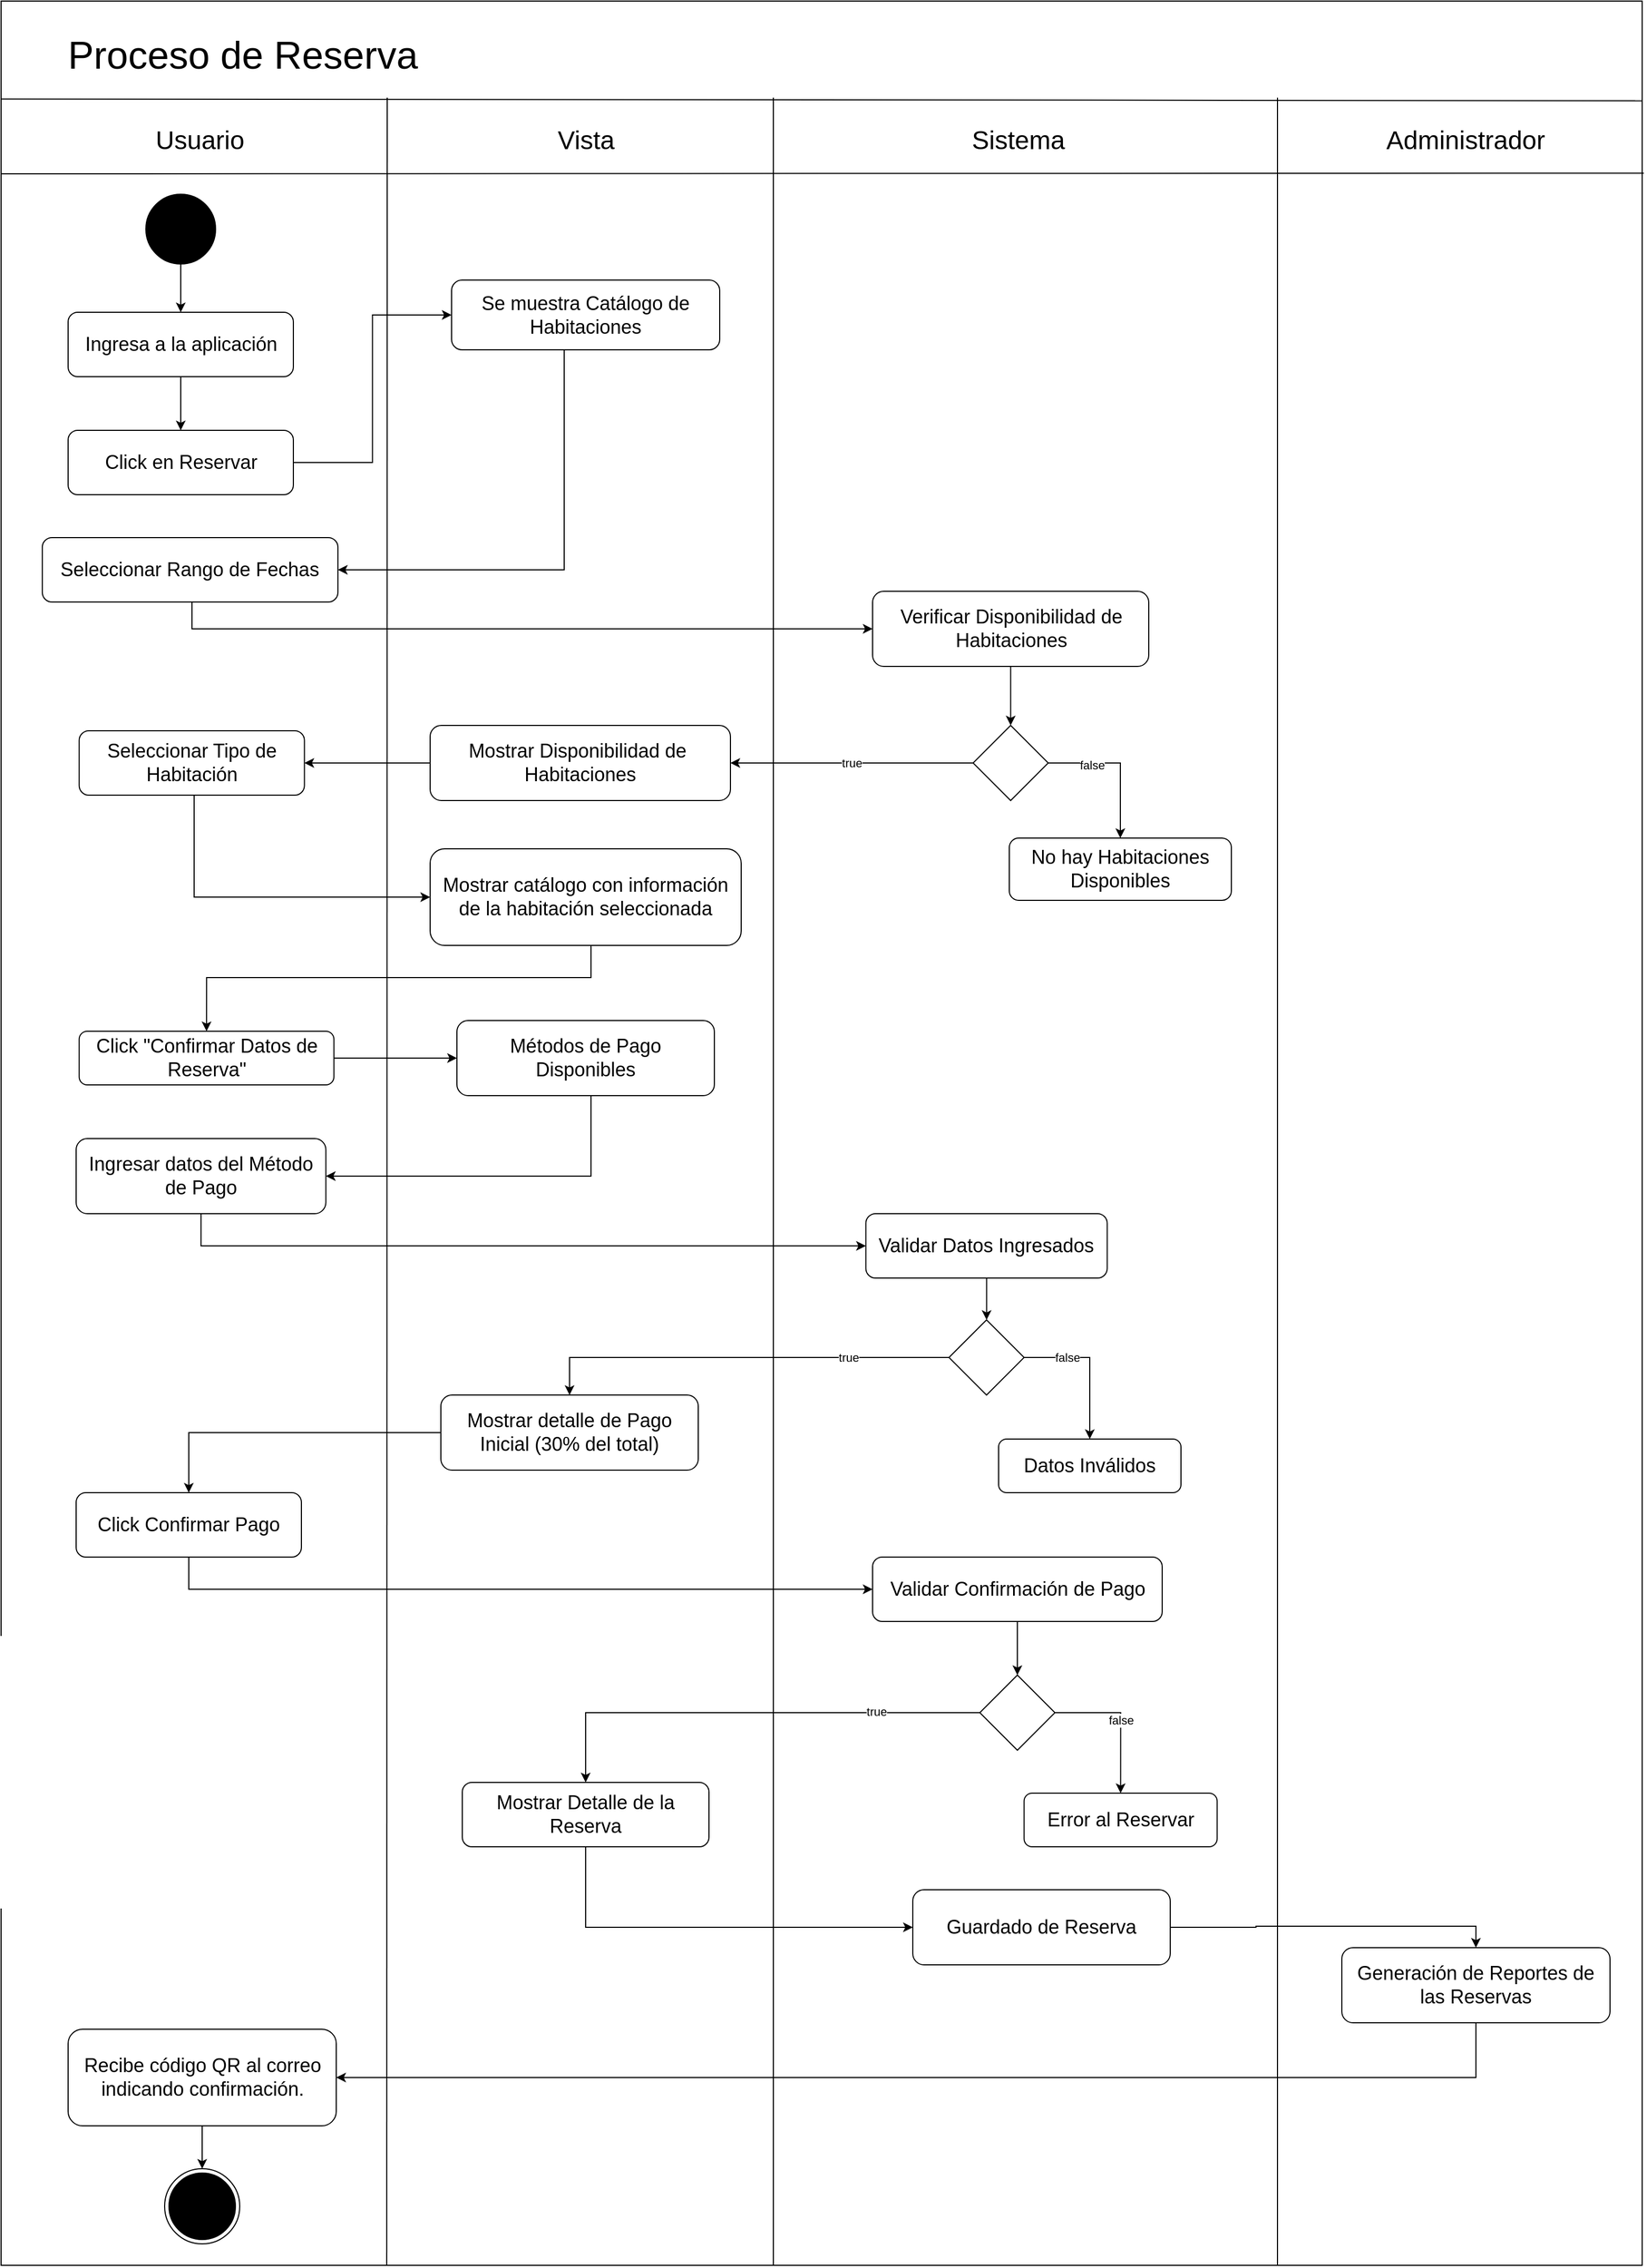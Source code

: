 <mxfile version="21.7.4" type="google">
  <diagram name="Página-1" id="Ah1kP6qSxY0XQQMTi5j-">
    <mxGraphModel grid="1" page="1" gridSize="10" guides="1" tooltips="1" connect="1" arrows="1" fold="1" pageScale="1" pageWidth="827" pageHeight="1169" math="0" shadow="0">
      <root>
        <mxCell id="0" />
        <mxCell id="1" parent="0" />
        <mxCell id="iSFHboFUfjSZhan3UKbQ-5" value="" style="rounded=0;whiteSpace=wrap;html=1;" vertex="1" parent="1">
          <mxGeometry x="-320" y="-130" width="1530" height="2110" as="geometry" />
        </mxCell>
        <mxCell id="NSO9RZgK3nJ-kuGxCHl1-29" style="edgeStyle=orthogonalEdgeStyle;rounded=0;orthogonalLoop=1;jettySize=auto;html=1;" edge="1" parent="1" source="iSFHboFUfjSZhan3UKbQ-2" target="NSO9RZgK3nJ-kuGxCHl1-25">
          <mxGeometry relative="1" as="geometry" />
        </mxCell>
        <mxCell id="iSFHboFUfjSZhan3UKbQ-2" value="" style="ellipse;whiteSpace=wrap;html=1;aspect=fixed;fillColor=#000000;" vertex="1" parent="1">
          <mxGeometry x="-185" y="50" width="65" height="65" as="geometry" />
        </mxCell>
        <mxCell id="iSFHboFUfjSZhan3UKbQ-6" value="" style="endArrow=none;html=1;rounded=0;exitX=0.235;exitY=1;exitDx=0;exitDy=0;exitPerimeter=0;" edge="1" parent="1" source="iSFHboFUfjSZhan3UKbQ-5">
          <mxGeometry width="50" height="50" relative="1" as="geometry">
            <mxPoint x="40" y="1790" as="sourcePoint" />
            <mxPoint x="40" y="-40" as="targetPoint" />
          </mxGeometry>
        </mxCell>
        <mxCell id="iSFHboFUfjSZhan3UKbQ-7" value="" style="endArrow=none;html=1;rounded=0;" edge="1" parent="1">
          <mxGeometry width="50" height="50" relative="1" as="geometry">
            <mxPoint x="400" y="1980" as="sourcePoint" />
            <mxPoint x="400" y="-40" as="targetPoint" />
          </mxGeometry>
        </mxCell>
        <mxCell id="iSFHboFUfjSZhan3UKbQ-9" value="" style="endArrow=none;html=1;rounded=0;exitX=0;exitY=0.087;exitDx=0;exitDy=0;exitPerimeter=0;entryX=1;entryY=0.044;entryDx=0;entryDy=0;entryPerimeter=0;" edge="1" parent="1" target="iSFHboFUfjSZhan3UKbQ-5">
          <mxGeometry width="50" height="50" relative="1" as="geometry">
            <mxPoint x="-320" y="-38.74" as="sourcePoint" />
            <mxPoint x="850" y="-40" as="targetPoint" />
          </mxGeometry>
        </mxCell>
        <mxCell id="iSFHboFUfjSZhan3UKbQ-10" value="&lt;span style=&quot;font-size: 36px;&quot;&gt;Proceso de Reserva&lt;/span&gt;" style="text;html=1;align=center;verticalAlign=middle;resizable=0;points=[];autosize=1;strokeColor=none;fillColor=none;" vertex="1" parent="1">
          <mxGeometry x="-270" y="-110" width="350" height="60" as="geometry" />
        </mxCell>
        <mxCell id="iSFHboFUfjSZhan3UKbQ-11" value="&lt;font style=&quot;font-size: 24px;&quot;&gt;Usuario&lt;/font&gt;" style="text;html=1;align=center;verticalAlign=middle;resizable=0;points=[];autosize=1;strokeColor=none;fillColor=none;" vertex="1" parent="1">
          <mxGeometry x="-189.69" y="-20" width="110" height="40" as="geometry" />
        </mxCell>
        <mxCell id="iSFHboFUfjSZhan3UKbQ-12" value="&lt;font style=&quot;font-size: 24px;&quot;&gt;Vista&lt;/font&gt;" style="text;html=1;align=center;verticalAlign=middle;resizable=0;points=[];autosize=1;strokeColor=none;fillColor=none;" vertex="1" parent="1">
          <mxGeometry x="185" y="-20" width="80" height="40" as="geometry" />
        </mxCell>
        <mxCell id="iSFHboFUfjSZhan3UKbQ-13" value="&lt;span style=&quot;font-size: 24px;&quot;&gt;Sistema&lt;/span&gt;" style="text;html=1;align=center;verticalAlign=middle;resizable=0;points=[];autosize=1;strokeColor=none;fillColor=none;" vertex="1" parent="1">
          <mxGeometry x="572.5" y="-20" width="110" height="40" as="geometry" />
        </mxCell>
        <mxCell id="NSO9RZgK3nJ-kuGxCHl1-84" style="edgeStyle=orthogonalEdgeStyle;rounded=0;orthogonalLoop=1;jettySize=auto;html=1;" edge="1" parent="1" source="iSFHboFUfjSZhan3UKbQ-15" target="NSO9RZgK3nJ-kuGxCHl1-6">
          <mxGeometry relative="1" as="geometry" />
        </mxCell>
        <mxCell id="iSFHboFUfjSZhan3UKbQ-15" value="&lt;span style=&quot;font-size: 18px;&quot;&gt;Recibe código QR al correo indicando confirmación.&lt;/span&gt;" style="rounded=1;whiteSpace=wrap;html=1;" vertex="1" parent="1">
          <mxGeometry x="-257.5" y="1760" width="250" height="90" as="geometry" />
        </mxCell>
        <mxCell id="NSO9RZgK3nJ-kuGxCHl1-50" style="edgeStyle=orthogonalEdgeStyle;rounded=0;orthogonalLoop=1;jettySize=auto;html=1;" edge="1" parent="1" source="iSFHboFUfjSZhan3UKbQ-24" target="NSO9RZgK3nJ-kuGxCHl1-49">
          <mxGeometry relative="1" as="geometry" />
        </mxCell>
        <mxCell id="iSFHboFUfjSZhan3UKbQ-24" value="&lt;font style=&quot;font-size: 18px;&quot;&gt;Validar Datos Ingresados&lt;/font&gt;" style="rounded=1;whiteSpace=wrap;html=1;" vertex="1" parent="1">
          <mxGeometry x="486.25" y="1000" width="225" height="60" as="geometry" />
        </mxCell>
        <mxCell id="NSO9RZgK3nJ-kuGxCHl1-36" style="edgeStyle=orthogonalEdgeStyle;rounded=0;orthogonalLoop=1;jettySize=auto;html=1;entryX=0;entryY=0.5;entryDx=0;entryDy=0;" edge="1" parent="1" source="iSFHboFUfjSZhan3UKbQ-25" target="NSO9RZgK3nJ-kuGxCHl1-14">
          <mxGeometry relative="1" as="geometry">
            <Array as="points">
              <mxPoint x="-140" y="705" />
            </Array>
          </mxGeometry>
        </mxCell>
        <mxCell id="iSFHboFUfjSZhan3UKbQ-25" value="&lt;font style=&quot;font-size: 18px;&quot;&gt;Seleccionar Tipo de Habitación&lt;/font&gt;" style="rounded=1;whiteSpace=wrap;html=1;" vertex="1" parent="1">
          <mxGeometry x="-247.19" y="550" width="210" height="60" as="geometry" />
        </mxCell>
        <mxCell id="iSFHboFUfjSZhan3UKbQ-28" value="" style="endArrow=none;html=1;rounded=0;exitX=0;exitY=0.087;exitDx=0;exitDy=0;exitPerimeter=0;entryX=1.001;entryY=0.076;entryDx=0;entryDy=0;entryPerimeter=0;" edge="1" parent="1" target="iSFHboFUfjSZhan3UKbQ-5">
          <mxGeometry width="50" height="50" relative="1" as="geometry">
            <mxPoint x="-320" y="31" as="sourcePoint" />
            <mxPoint x="730" y="30" as="targetPoint" />
          </mxGeometry>
        </mxCell>
        <mxCell id="NSO9RZgK3nJ-kuGxCHl1-92" style="edgeStyle=orthogonalEdgeStyle;rounded=0;orthogonalLoop=1;jettySize=auto;html=1;entryX=0.5;entryY=0;entryDx=0;entryDy=0;" edge="1" parent="1" source="_MTvQOKjZ6nwCnj4aem7-2" target="NSO9RZgK3nJ-kuGxCHl1-85">
          <mxGeometry relative="1" as="geometry" />
        </mxCell>
        <mxCell id="_MTvQOKjZ6nwCnj4aem7-2" value="&lt;font style=&quot;font-size: 18px;&quot;&gt;Guardado de Reserva&lt;/font&gt;" style="rounded=1;whiteSpace=wrap;html=1;" vertex="1" parent="1">
          <mxGeometry x="530" y="1630" width="240" height="70" as="geometry" />
        </mxCell>
        <mxCell id="NSO9RZgK3nJ-kuGxCHl1-80" style="edgeStyle=orthogonalEdgeStyle;rounded=0;orthogonalLoop=1;jettySize=auto;html=1;entryX=0;entryY=0.5;entryDx=0;entryDy=0;" edge="1" parent="1" source="_MTvQOKjZ6nwCnj4aem7-15" target="_MTvQOKjZ6nwCnj4aem7-2">
          <mxGeometry relative="1" as="geometry">
            <Array as="points">
              <mxPoint x="225" y="1665" />
            </Array>
          </mxGeometry>
        </mxCell>
        <mxCell id="_MTvQOKjZ6nwCnj4aem7-15" value="&lt;span style=&quot;font-size: 18px;&quot;&gt;Mostrar Detalle de la Reserva&lt;/span&gt;" style="rounded=1;whiteSpace=wrap;html=1;" vertex="1" parent="1">
          <mxGeometry x="110" y="1530" width="230" height="60" as="geometry" />
        </mxCell>
        <mxCell id="NSO9RZgK3nJ-kuGxCHl1-6" value="" style="ellipse;html=1;shape=endState;fillColor=#000000;strokeColor=#000000;" vertex="1" parent="1">
          <mxGeometry x="-167.5" y="1890" width="70" height="70" as="geometry" />
        </mxCell>
        <mxCell id="NSO9RZgK3nJ-kuGxCHl1-40" style="edgeStyle=orthogonalEdgeStyle;rounded=0;orthogonalLoop=1;jettySize=auto;html=1;entryX=0.5;entryY=0;entryDx=0;entryDy=0;" edge="1" parent="1" source="NSO9RZgK3nJ-kuGxCHl1-14" target="NSO9RZgK3nJ-kuGxCHl1-38">
          <mxGeometry relative="1" as="geometry">
            <mxPoint x="-128.595" y="820" as="targetPoint" />
            <Array as="points">
              <mxPoint x="230" y="780" />
              <mxPoint x="-128" y="780" />
            </Array>
          </mxGeometry>
        </mxCell>
        <mxCell id="NSO9RZgK3nJ-kuGxCHl1-14" value="&lt;span style=&quot;font-size: 18px;&quot;&gt;Mostrar catálogo con información de la habitación seleccionada&lt;/span&gt;" style="rounded=1;whiteSpace=wrap;html=1;" vertex="1" parent="1">
          <mxGeometry x="80" y="660" width="290" height="90" as="geometry" />
        </mxCell>
        <mxCell id="NSO9RZgK3nJ-kuGxCHl1-71" style="edgeStyle=orthogonalEdgeStyle;rounded=0;orthogonalLoop=1;jettySize=auto;html=1;" edge="1" parent="1" source="NSO9RZgK3nJ-kuGxCHl1-17" target="NSO9RZgK3nJ-kuGxCHl1-39">
          <mxGeometry relative="1" as="geometry">
            <Array as="points">
              <mxPoint x="-145" y="1350" />
            </Array>
          </mxGeometry>
        </mxCell>
        <mxCell id="NSO9RZgK3nJ-kuGxCHl1-17" value="&lt;font style=&quot;font-size: 18px;&quot;&gt;Click Confirmar Pago&lt;/font&gt;" style="rounded=1;whiteSpace=wrap;html=1;" vertex="1" parent="1">
          <mxGeometry x="-250.0" y="1260" width="210" height="60" as="geometry" />
        </mxCell>
        <mxCell id="NSO9RZgK3nJ-kuGxCHl1-32" style="edgeStyle=orthogonalEdgeStyle;rounded=0;orthogonalLoop=1;jettySize=auto;html=1;entryX=1;entryY=0.5;entryDx=0;entryDy=0;" edge="1" parent="1" source="NSO9RZgK3nJ-kuGxCHl1-21" target="NSO9RZgK3nJ-kuGxCHl1-24">
          <mxGeometry relative="1" as="geometry">
            <Array as="points">
              <mxPoint x="205" y="400" />
            </Array>
          </mxGeometry>
        </mxCell>
        <mxCell id="NSO9RZgK3nJ-kuGxCHl1-21" value="&lt;font style=&quot;font-size: 18px;&quot;&gt;Se muestra Catálogo de Habitaciones&lt;/font&gt;" style="rounded=1;whiteSpace=wrap;html=1;" vertex="1" parent="1">
          <mxGeometry x="100" y="130" width="250" height="65" as="geometry" />
        </mxCell>
        <mxCell id="NSO9RZgK3nJ-kuGxCHl1-62" style="edgeStyle=orthogonalEdgeStyle;rounded=0;orthogonalLoop=1;jettySize=auto;html=1;entryX=0.5;entryY=0;entryDx=0;entryDy=0;" edge="1" parent="1" source="NSO9RZgK3nJ-kuGxCHl1-22" target="NSO9RZgK3nJ-kuGxCHl1-58">
          <mxGeometry relative="1" as="geometry" />
        </mxCell>
        <mxCell id="NSO9RZgK3nJ-kuGxCHl1-22" value="&lt;font style=&quot;font-size: 18px;&quot;&gt;Verificar Disponibilidad de Habitaciones&lt;/font&gt;" style="rounded=1;whiteSpace=wrap;html=1;" vertex="1" parent="1">
          <mxGeometry x="492.5" y="420" width="257.5" height="70" as="geometry" />
        </mxCell>
        <mxCell id="NSO9RZgK3nJ-kuGxCHl1-35" style="edgeStyle=orthogonalEdgeStyle;rounded=0;orthogonalLoop=1;jettySize=auto;html=1;" edge="1" parent="1" source="NSO9RZgK3nJ-kuGxCHl1-23" target="iSFHboFUfjSZhan3UKbQ-25">
          <mxGeometry relative="1" as="geometry" />
        </mxCell>
        <mxCell id="NSO9RZgK3nJ-kuGxCHl1-23" value="&lt;span style=&quot;font-size: 18px;&quot;&gt;Mostrar Disponibilidad de&amp;nbsp; Habitaciones&lt;/span&gt;" style="rounded=1;whiteSpace=wrap;html=1;" vertex="1" parent="1">
          <mxGeometry x="80" y="545" width="280" height="70" as="geometry" />
        </mxCell>
        <mxCell id="NSO9RZgK3nJ-kuGxCHl1-61" style="edgeStyle=orthogonalEdgeStyle;rounded=0;orthogonalLoop=1;jettySize=auto;html=1;entryX=0;entryY=0.5;entryDx=0;entryDy=0;" edge="1" parent="1" source="NSO9RZgK3nJ-kuGxCHl1-24" target="NSO9RZgK3nJ-kuGxCHl1-22">
          <mxGeometry relative="1" as="geometry">
            <Array as="points">
              <mxPoint x="-142" y="455" />
            </Array>
          </mxGeometry>
        </mxCell>
        <mxCell id="NSO9RZgK3nJ-kuGxCHl1-24" value="&lt;span style=&quot;font-size: 18px;&quot;&gt;Seleccionar Rango de Fechas&lt;/span&gt;" style="rounded=1;whiteSpace=wrap;html=1;" vertex="1" parent="1">
          <mxGeometry x="-281.56" y="370" width="275.62" height="60" as="geometry" />
        </mxCell>
        <mxCell id="NSO9RZgK3nJ-kuGxCHl1-30" style="edgeStyle=orthogonalEdgeStyle;rounded=0;orthogonalLoop=1;jettySize=auto;html=1;" edge="1" parent="1" source="NSO9RZgK3nJ-kuGxCHl1-25" target="NSO9RZgK3nJ-kuGxCHl1-27">
          <mxGeometry relative="1" as="geometry" />
        </mxCell>
        <mxCell id="NSO9RZgK3nJ-kuGxCHl1-25" value="&lt;span style=&quot;font-size: 18px;&quot;&gt;Ingresa a la aplicación&lt;/span&gt;" style="rounded=1;whiteSpace=wrap;html=1;" vertex="1" parent="1">
          <mxGeometry x="-257.5" y="160" width="210" height="60" as="geometry" />
        </mxCell>
        <mxCell id="NSO9RZgK3nJ-kuGxCHl1-31" style="edgeStyle=orthogonalEdgeStyle;rounded=0;orthogonalLoop=1;jettySize=auto;html=1;entryX=0;entryY=0.5;entryDx=0;entryDy=0;" edge="1" parent="1" source="NSO9RZgK3nJ-kuGxCHl1-27" target="NSO9RZgK3nJ-kuGxCHl1-21">
          <mxGeometry relative="1" as="geometry" />
        </mxCell>
        <mxCell id="NSO9RZgK3nJ-kuGxCHl1-27" value="&lt;span style=&quot;font-size: 18px;&quot;&gt;Click en Reservar&lt;/span&gt;" style="rounded=1;whiteSpace=wrap;html=1;" vertex="1" parent="1">
          <mxGeometry x="-257.5" y="270" width="210" height="60" as="geometry" />
        </mxCell>
        <mxCell id="NSO9RZgK3nJ-kuGxCHl1-46" style="edgeStyle=orthogonalEdgeStyle;rounded=0;orthogonalLoop=1;jettySize=auto;html=1;entryX=0;entryY=0.5;entryDx=0;entryDy=0;" edge="1" parent="1" source="NSO9RZgK3nJ-kuGxCHl1-38" target="NSO9RZgK3nJ-kuGxCHl1-41">
          <mxGeometry relative="1" as="geometry" />
        </mxCell>
        <mxCell id="NSO9RZgK3nJ-kuGxCHl1-38" value="&lt;font style=&quot;font-size: 18px;&quot;&gt;Click &quot;Confirmar Datos de Reserva&quot;&lt;/font&gt;" style="rounded=1;whiteSpace=wrap;html=1;" vertex="1" parent="1">
          <mxGeometry x="-247.19" y="830" width="237.5" height="50" as="geometry" />
        </mxCell>
        <mxCell id="NSO9RZgK3nJ-kuGxCHl1-69" style="edgeStyle=orthogonalEdgeStyle;rounded=0;orthogonalLoop=1;jettySize=auto;html=1;" edge="1" parent="1" source="NSO9RZgK3nJ-kuGxCHl1-39" target="NSO9RZgK3nJ-kuGxCHl1-68">
          <mxGeometry relative="1" as="geometry" />
        </mxCell>
        <mxCell id="NSO9RZgK3nJ-kuGxCHl1-39" value="&lt;font style=&quot;font-size: 18px;&quot;&gt;Validar Confirmación de Pago&lt;/font&gt;" style="rounded=1;whiteSpace=wrap;html=1;" vertex="1" parent="1">
          <mxGeometry x="492.5" y="1320" width="270" height="60" as="geometry" />
        </mxCell>
        <mxCell id="NSO9RZgK3nJ-kuGxCHl1-45" style="edgeStyle=orthogonalEdgeStyle;rounded=0;orthogonalLoop=1;jettySize=auto;html=1;entryX=1;entryY=0.5;entryDx=0;entryDy=0;" edge="1" parent="1" source="NSO9RZgK3nJ-kuGxCHl1-41" target="NSO9RZgK3nJ-kuGxCHl1-43">
          <mxGeometry relative="1" as="geometry">
            <Array as="points">
              <mxPoint x="230" y="965" />
            </Array>
          </mxGeometry>
        </mxCell>
        <mxCell id="NSO9RZgK3nJ-kuGxCHl1-41" value="&lt;font style=&quot;font-size: 18px;&quot;&gt;Métodos de Pago Disponibles&lt;/font&gt;" style="rounded=1;whiteSpace=wrap;html=1;" vertex="1" parent="1">
          <mxGeometry x="105" y="820" width="240" height="70" as="geometry" />
        </mxCell>
        <mxCell id="NSO9RZgK3nJ-kuGxCHl1-48" style="edgeStyle=orthogonalEdgeStyle;rounded=0;orthogonalLoop=1;jettySize=auto;html=1;entryX=0;entryY=0.5;entryDx=0;entryDy=0;" edge="1" parent="1" source="NSO9RZgK3nJ-kuGxCHl1-43" target="iSFHboFUfjSZhan3UKbQ-24">
          <mxGeometry relative="1" as="geometry">
            <Array as="points">
              <mxPoint x="-134" y="1030" />
              <mxPoint x="432" y="1030" />
            </Array>
          </mxGeometry>
        </mxCell>
        <mxCell id="NSO9RZgK3nJ-kuGxCHl1-43" value="&lt;font style=&quot;font-size: 18px;&quot;&gt;Ingresar datos del Método de Pago&lt;/font&gt;" style="rounded=1;whiteSpace=wrap;html=1;" vertex="1" parent="1">
          <mxGeometry x="-250" y="930" width="232.81" height="70" as="geometry" />
        </mxCell>
        <mxCell id="NSO9RZgK3nJ-kuGxCHl1-44" value="&lt;span style=&quot;font-size: 24px;&quot;&gt;Administrador&lt;/span&gt;" style="text;html=1;align=center;verticalAlign=middle;resizable=0;points=[];autosize=1;strokeColor=none;fillColor=none;" vertex="1" parent="1">
          <mxGeometry x="960" y="-20" width="170" height="40" as="geometry" />
        </mxCell>
        <mxCell id="NSO9RZgK3nJ-kuGxCHl1-89" style="edgeStyle=orthogonalEdgeStyle;rounded=0;orthogonalLoop=1;jettySize=auto;html=1;entryX=0.5;entryY=0;entryDx=0;entryDy=0;" edge="1" parent="1" source="NSO9RZgK3nJ-kuGxCHl1-47" target="NSO9RZgK3nJ-kuGxCHl1-17">
          <mxGeometry relative="1" as="geometry" />
        </mxCell>
        <mxCell id="NSO9RZgK3nJ-kuGxCHl1-47" value="&lt;font style=&quot;font-size: 18px;&quot;&gt;Mostrar detalle de Pago Inicial (30% del total)&lt;/font&gt;" style="rounded=1;whiteSpace=wrap;html=1;" vertex="1" parent="1">
          <mxGeometry x="90" y="1169" width="240" height="70" as="geometry" />
        </mxCell>
        <mxCell id="NSO9RZgK3nJ-kuGxCHl1-65" style="edgeStyle=orthogonalEdgeStyle;rounded=0;orthogonalLoop=1;jettySize=auto;html=1;" edge="1" parent="1" source="NSO9RZgK3nJ-kuGxCHl1-49" target="NSO9RZgK3nJ-kuGxCHl1-51">
          <mxGeometry relative="1" as="geometry">
            <Array as="points">
              <mxPoint x="695" y="1134" />
            </Array>
          </mxGeometry>
        </mxCell>
        <mxCell id="NSO9RZgK3nJ-kuGxCHl1-73" value="false" style="edgeLabel;html=1;align=center;verticalAlign=middle;resizable=0;points=[];" connectable="0" vertex="1" parent="NSO9RZgK3nJ-kuGxCHl1-65">
          <mxGeometry x="-0.422" relative="1" as="geometry">
            <mxPoint as="offset" />
          </mxGeometry>
        </mxCell>
        <mxCell id="NSO9RZgK3nJ-kuGxCHl1-88" style="edgeStyle=orthogonalEdgeStyle;rounded=0;orthogonalLoop=1;jettySize=auto;html=1;entryX=0.5;entryY=0;entryDx=0;entryDy=0;" edge="1" parent="1" source="NSO9RZgK3nJ-kuGxCHl1-49" target="NSO9RZgK3nJ-kuGxCHl1-47">
          <mxGeometry relative="1" as="geometry" />
        </mxCell>
        <mxCell id="NSO9RZgK3nJ-kuGxCHl1-90" value="true" style="edgeLabel;html=1;align=center;verticalAlign=middle;resizable=0;points=[];" connectable="0" vertex="1" parent="NSO9RZgK3nJ-kuGxCHl1-88">
          <mxGeometry x="-0.31" y="2" relative="1" as="geometry">
            <mxPoint x="40" y="-2" as="offset" />
          </mxGeometry>
        </mxCell>
        <mxCell id="NSO9RZgK3nJ-kuGxCHl1-49" value="" style="rhombus;whiteSpace=wrap;html=1;" vertex="1" parent="1">
          <mxGeometry x="563.75" y="1099" width="70" height="70" as="geometry" />
        </mxCell>
        <mxCell id="NSO9RZgK3nJ-kuGxCHl1-51" value="&lt;font style=&quot;font-size: 18px;&quot;&gt;Datos Inválidos&lt;/font&gt;" style="rounded=1;whiteSpace=wrap;html=1;" vertex="1" parent="1">
          <mxGeometry x="610" y="1210" width="170" height="50" as="geometry" />
        </mxCell>
        <mxCell id="NSO9RZgK3nJ-kuGxCHl1-57" value="&lt;font style=&quot;font-size: 18px;&quot;&gt;No hay Habitaciones Disponibles&lt;/font&gt;" style="rounded=1;whiteSpace=wrap;html=1;" vertex="1" parent="1">
          <mxGeometry x="620" y="650" width="207" height="58" as="geometry" />
        </mxCell>
        <mxCell id="NSO9RZgK3nJ-kuGxCHl1-63" style="edgeStyle=orthogonalEdgeStyle;rounded=0;orthogonalLoop=1;jettySize=auto;html=1;entryX=0.5;entryY=0;entryDx=0;entryDy=0;" edge="1" parent="1" source="NSO9RZgK3nJ-kuGxCHl1-58" target="NSO9RZgK3nJ-kuGxCHl1-57">
          <mxGeometry relative="1" as="geometry">
            <Array as="points">
              <mxPoint x="724" y="580" />
            </Array>
          </mxGeometry>
        </mxCell>
        <mxCell id="NSO9RZgK3nJ-kuGxCHl1-75" value="false" style="edgeLabel;html=1;align=center;verticalAlign=middle;resizable=0;points=[];" connectable="0" vertex="1" parent="NSO9RZgK3nJ-kuGxCHl1-63">
          <mxGeometry x="-0.426" y="-2" relative="1" as="geometry">
            <mxPoint x="1" as="offset" />
          </mxGeometry>
        </mxCell>
        <mxCell id="NSO9RZgK3nJ-kuGxCHl1-64" value="true" style="edgeStyle=orthogonalEdgeStyle;rounded=0;orthogonalLoop=1;jettySize=auto;html=1;" edge="1" parent="1" source="NSO9RZgK3nJ-kuGxCHl1-58" target="NSO9RZgK3nJ-kuGxCHl1-23">
          <mxGeometry relative="1" as="geometry" />
        </mxCell>
        <mxCell id="NSO9RZgK3nJ-kuGxCHl1-58" value="" style="rhombus;whiteSpace=wrap;html=1;" vertex="1" parent="1">
          <mxGeometry x="586.25" y="545" width="70" height="70" as="geometry" />
        </mxCell>
        <mxCell id="NSO9RZgK3nJ-kuGxCHl1-66" value="&lt;font style=&quot;font-size: 18px;&quot;&gt;Error al Reservar&lt;/font&gt;" style="rounded=1;whiteSpace=wrap;html=1;" vertex="1" parent="1">
          <mxGeometry x="633.75" y="1540" width="180" height="50" as="geometry" />
        </mxCell>
        <mxCell id="NSO9RZgK3nJ-kuGxCHl1-70" value="false" style="edgeStyle=orthogonalEdgeStyle;rounded=0;orthogonalLoop=1;jettySize=auto;html=1;entryX=0.5;entryY=0;entryDx=0;entryDy=0;" edge="1" parent="1" source="NSO9RZgK3nJ-kuGxCHl1-68" target="NSO9RZgK3nJ-kuGxCHl1-66">
          <mxGeometry relative="1" as="geometry">
            <Array as="points">
              <mxPoint x="724" y="1465" />
            </Array>
          </mxGeometry>
        </mxCell>
        <mxCell id="NSO9RZgK3nJ-kuGxCHl1-83" style="edgeStyle=orthogonalEdgeStyle;rounded=0;orthogonalLoop=1;jettySize=auto;html=1;entryX=0.5;entryY=0;entryDx=0;entryDy=0;" edge="1" parent="1" source="NSO9RZgK3nJ-kuGxCHl1-68" target="_MTvQOKjZ6nwCnj4aem7-15">
          <mxGeometry relative="1" as="geometry" />
        </mxCell>
        <mxCell id="NSO9RZgK3nJ-kuGxCHl1-91" value="true" style="edgeLabel;html=1;align=center;verticalAlign=middle;resizable=0;points=[];" connectable="0" vertex="1" parent="NSO9RZgK3nJ-kuGxCHl1-83">
          <mxGeometry x="-0.557" y="-1" relative="1" as="geometry">
            <mxPoint x="-1" as="offset" />
          </mxGeometry>
        </mxCell>
        <mxCell id="NSO9RZgK3nJ-kuGxCHl1-68" value="" style="rhombus;whiteSpace=wrap;html=1;" vertex="1" parent="1">
          <mxGeometry x="592.5" y="1430" width="70" height="70" as="geometry" />
        </mxCell>
        <mxCell id="NSO9RZgK3nJ-kuGxCHl1-93" style="edgeStyle=orthogonalEdgeStyle;rounded=0;orthogonalLoop=1;jettySize=auto;html=1;entryX=1;entryY=0.5;entryDx=0;entryDy=0;" edge="1" parent="1" source="NSO9RZgK3nJ-kuGxCHl1-85" target="iSFHboFUfjSZhan3UKbQ-15">
          <mxGeometry relative="1" as="geometry">
            <Array as="points">
              <mxPoint x="1055" y="1805" />
            </Array>
          </mxGeometry>
        </mxCell>
        <mxCell id="NSO9RZgK3nJ-kuGxCHl1-85" value="&lt;span style=&quot;font-size: 18px;&quot;&gt;Generación de Reportes de las Reservas&lt;/span&gt;" style="rounded=1;whiteSpace=wrap;html=1;" vertex="1" parent="1">
          <mxGeometry x="930" y="1684" width="250" height="70" as="geometry" />
        </mxCell>
        <mxCell id="NSO9RZgK3nJ-kuGxCHl1-86" value="" style="endArrow=none;html=1;rounded=0;" edge="1" parent="1">
          <mxGeometry width="50" height="50" relative="1" as="geometry">
            <mxPoint x="870" y="1980" as="sourcePoint" />
            <mxPoint x="870" y="-40" as="targetPoint" />
          </mxGeometry>
        </mxCell>
      </root>
    </mxGraphModel>
  </diagram>
</mxfile>
